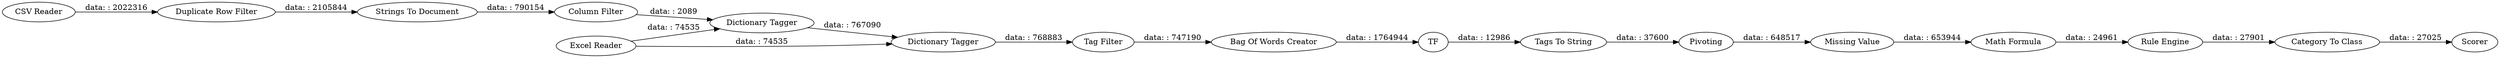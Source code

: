 digraph {
	"7798305779778840320_879" [label="CSV Reader"]
	"7798305779778840320_882" [label="Column Filter"]
	"-3747209976156477290_305" [label="Bag Of Words Creator"]
	"-3747209976156477290_297" [label="Tags To String"]
	"7798305779778840320_308" [label="Strings To Document"]
	"7798305779778840320_878" [label=Scorer]
	"7798305779778840320_334" [label="Dictionary Tagger"]
	"7798305779778840320_304" [label="Tag Filter"]
	"-3747209976156477290_302" [label=Pivoting]
	"7798305779778840320_275" [label="Category To Class"]
	"7798305779778840320_880" [label="Math Formula"]
	"-3747209976156477290_313" [label="Missing Value"]
	"7798305779778840320_332" [label="Duplicate Row Filter"]
	"-3747209976156477290_303" [label=TF]
	"7798305779778840320_309" [label="Rule Engine"]
	"7798305779778840320_881" [label="Excel Reader"]
	"7798305779778840320_335" [label="Dictionary Tagger"]
	"-3747209976156477290_313" -> "7798305779778840320_880" [label="data: : 653944"]
	"7798305779778840320_304" -> "-3747209976156477290_305" [label="data: : 747190"]
	"7798305779778840320_308" -> "7798305779778840320_882" [label="data: : 790154"]
	"-3747209976156477290_302" -> "-3747209976156477290_313" [label="data: : 648517"]
	"7798305779778840320_334" -> "7798305779778840320_335" [label="data: : 767090"]
	"7798305779778840320_309" -> "7798305779778840320_275" [label="data: : 27901"]
	"7798305779778840320_335" -> "7798305779778840320_304" [label="data: : 768883"]
	"7798305779778840320_881" -> "7798305779778840320_334" [label="data: : 74535"]
	"7798305779778840320_275" -> "7798305779778840320_878" [label="data: : 27025"]
	"7798305779778840320_879" -> "7798305779778840320_332" [label="data: : 2022316"]
	"-3747209976156477290_303" -> "-3747209976156477290_297" [label="data: : 12986"]
	"7798305779778840320_332" -> "7798305779778840320_308" [label="data: : 2105844"]
	"-3747209976156477290_305" -> "-3747209976156477290_303" [label="data: : 1764944"]
	"7798305779778840320_880" -> "7798305779778840320_309" [label="data: : 24961"]
	"7798305779778840320_882" -> "7798305779778840320_334" [label="data: : 2089"]
	"7798305779778840320_881" -> "7798305779778840320_335" [label="data: : 74535"]
	"-3747209976156477290_297" -> "-3747209976156477290_302" [label="data: : 37600"]
	rankdir=LR
}
